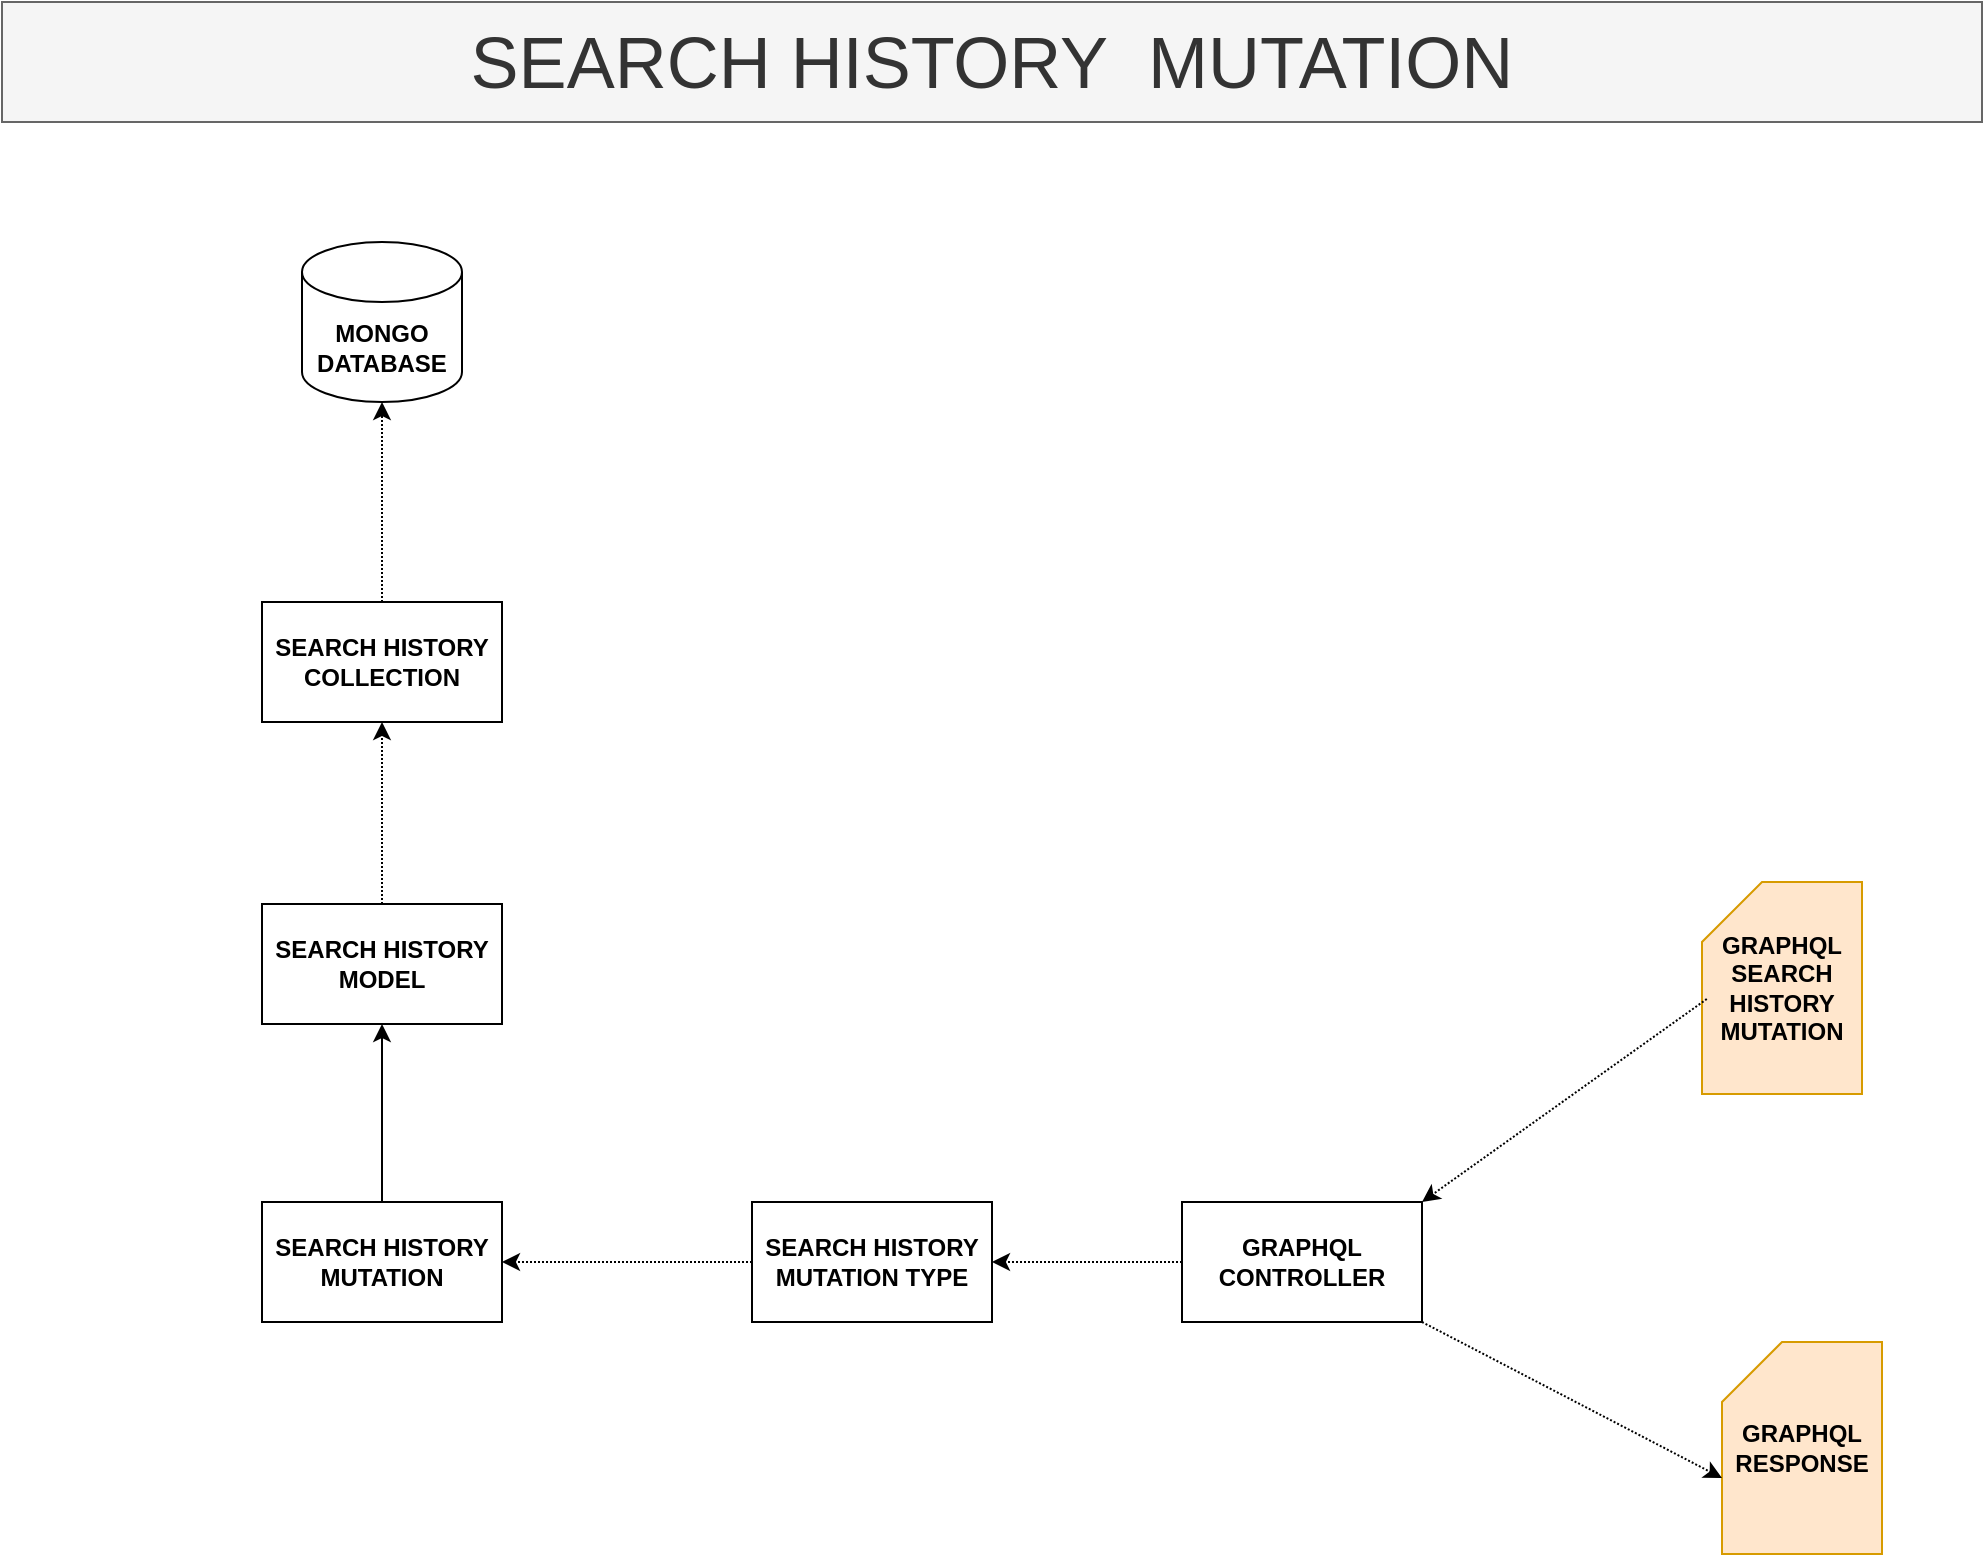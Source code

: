 <mxfile version="24.6.4" type="github" pages="2">
  <diagram name="Search History" id="gZSc_4lnGocoXB3jRDfR">
    <mxGraphModel dx="1735" dy="2233" grid="1" gridSize="10" guides="1" tooltips="1" connect="1" arrows="1" fold="1" page="1" pageScale="1" pageWidth="850" pageHeight="1100" math="0" shadow="0">
      <root>
        <mxCell id="0" />
        <mxCell id="1" parent="0" />
        <mxCell id="-soBlCWEHqxdgr9fPT3i-1" value="&lt;b&gt;GRAPHQL&lt;/b&gt;&lt;div&gt;&lt;b&gt;SEARCH HISTORY&lt;/b&gt;&lt;/div&gt;&lt;div&gt;&lt;b&gt;MUTATION&lt;/b&gt;&lt;/div&gt;" style="shape=card;whiteSpace=wrap;html=1;fillColor=#ffe6cc;strokeColor=#d79b00;" vertex="1" parent="1">
          <mxGeometry x="1190" y="-610" width="80" height="106" as="geometry" />
        </mxCell>
        <mxCell id="-soBlCWEHqxdgr9fPT3i-2" value="&lt;b&gt;MONGO&lt;/b&gt;&lt;div&gt;&lt;b&gt;DATABASE&lt;/b&gt;&lt;/div&gt;" style="shape=cylinder3;whiteSpace=wrap;html=1;boundedLbl=1;backgroundOutline=1;size=15;" vertex="1" parent="1">
          <mxGeometry x="490" y="-930" width="80" height="80" as="geometry" />
        </mxCell>
        <mxCell id="-soBlCWEHqxdgr9fPT3i-3" value="&lt;div&gt;&lt;b&gt;SEARCH HISTORY&lt;/b&gt;&lt;/div&gt;&lt;b&gt;MUTATION TYPE&lt;/b&gt;" style="rounded=0;whiteSpace=wrap;html=1;" vertex="1" parent="1">
          <mxGeometry x="715" y="-450" width="120" height="60" as="geometry" />
        </mxCell>
        <mxCell id="-soBlCWEHqxdgr9fPT3i-4" style="edgeStyle=orthogonalEdgeStyle;rounded=0;orthogonalLoop=1;jettySize=auto;html=1;entryX=0.5;entryY=1;entryDx=0;entryDy=0;" edge="1" parent="1" source="-soBlCWEHqxdgr9fPT3i-5" target="-soBlCWEHqxdgr9fPT3i-15">
          <mxGeometry relative="1" as="geometry" />
        </mxCell>
        <mxCell id="-soBlCWEHqxdgr9fPT3i-5" value="&lt;div&gt;&lt;b style=&quot;background-color: initial;&quot;&gt;SEARCH HISTORY&lt;/b&gt;&lt;br&gt;&lt;/div&gt;&lt;b&gt;MUTATION&lt;/b&gt;" style="rounded=0;whiteSpace=wrap;html=1;" vertex="1" parent="1">
          <mxGeometry x="470" y="-450" width="120" height="60" as="geometry" />
        </mxCell>
        <mxCell id="-soBlCWEHqxdgr9fPT3i-6" value="" style="endArrow=classic;html=1;rounded=0;exitX=0;exitY=0;exitDx=0;exitDy=55;exitPerimeter=0;dashed=1;dashPattern=1 1;" edge="1" parent="1" source="-soBlCWEHqxdgr9fPT3i-8">
          <mxGeometry width="50" height="50" relative="1" as="geometry">
            <mxPoint x="760" y="-380" as="sourcePoint" />
            <mxPoint x="990" y="-420" as="targetPoint" />
          </mxGeometry>
        </mxCell>
        <mxCell id="-soBlCWEHqxdgr9fPT3i-7" value="" style="endArrow=classic;html=1;rounded=0;exitX=0.03;exitY=0.552;exitDx=0;exitDy=0;exitPerimeter=0;dashed=1;dashPattern=1 1;entryX=1;entryY=0;entryDx=0;entryDy=0;" edge="1" parent="1" source="-soBlCWEHqxdgr9fPT3i-1" target="-soBlCWEHqxdgr9fPT3i-8">
          <mxGeometry width="50" height="50" relative="1" as="geometry">
            <mxPoint x="1170" y="-419" as="sourcePoint" />
            <mxPoint x="990" y="-420" as="targetPoint" />
          </mxGeometry>
        </mxCell>
        <mxCell id="-soBlCWEHqxdgr9fPT3i-8" value="&lt;div&gt;&lt;b&gt;GRAPHQL&lt;/b&gt;&lt;/div&gt;&lt;b&gt;CONTROLLER&lt;/b&gt;" style="rounded=0;whiteSpace=wrap;html=1;" vertex="1" parent="1">
          <mxGeometry x="930" y="-450" width="120" height="60" as="geometry" />
        </mxCell>
        <mxCell id="-soBlCWEHqxdgr9fPT3i-9" value="" style="endArrow=classic;html=1;rounded=0;exitX=0;exitY=0.5;exitDx=0;exitDy=0;dashed=1;dashPattern=1 1;entryX=1;entryY=0.5;entryDx=0;entryDy=0;" edge="1" parent="1" source="-soBlCWEHqxdgr9fPT3i-8" target="-soBlCWEHqxdgr9fPT3i-3">
          <mxGeometry width="50" height="50" relative="1" as="geometry">
            <mxPoint x="1180" y="-409" as="sourcePoint" />
            <mxPoint x="1060" y="-410" as="targetPoint" />
          </mxGeometry>
        </mxCell>
        <mxCell id="-soBlCWEHqxdgr9fPT3i-10" value="" style="endArrow=classic;html=1;rounded=0;exitX=0;exitY=0.5;exitDx=0;exitDy=0;dashed=1;dashPattern=1 1;entryX=1;entryY=0.5;entryDx=0;entryDy=0;" edge="1" parent="1" source="-soBlCWEHqxdgr9fPT3i-3" target="-soBlCWEHqxdgr9fPT3i-5">
          <mxGeometry width="50" height="50" relative="1" as="geometry">
            <mxPoint x="780" y="-410" as="sourcePoint" />
            <mxPoint x="725" y="-410" as="targetPoint" />
          </mxGeometry>
        </mxCell>
        <mxCell id="-soBlCWEHqxdgr9fPT3i-11" value="&lt;font style=&quot;font-size: 36px;&quot;&gt;SEARCH HISTORY&amp;nbsp; MUTATION&lt;/font&gt;" style="rounded=0;whiteSpace=wrap;html=1;fillColor=#f5f5f5;fontColor=#333333;strokeColor=#666666;" vertex="1" parent="1">
          <mxGeometry x="340" y="-1050" width="990" height="60" as="geometry" />
        </mxCell>
        <mxCell id="-soBlCWEHqxdgr9fPT3i-12" value="" style="endArrow=classic;html=1;rounded=0;dashed=1;dashPattern=1 1;exitX=0.5;exitY=0;exitDx=0;exitDy=0;entryX=0.5;entryY=1;entryDx=0;entryDy=0;" edge="1" parent="1" source="-soBlCWEHqxdgr9fPT3i-15" target="-soBlCWEHqxdgr9fPT3i-16">
          <mxGeometry width="50" height="50" relative="1" as="geometry">
            <mxPoint x="530" y="-570" as="sourcePoint" />
            <mxPoint x="530" y="-670" as="targetPoint" />
          </mxGeometry>
        </mxCell>
        <mxCell id="-soBlCWEHqxdgr9fPT3i-13" value="&lt;b&gt;GRAPHQL&lt;/b&gt;&lt;div&gt;&lt;b&gt;RESPONSE&lt;/b&gt;&lt;/div&gt;" style="shape=card;whiteSpace=wrap;html=1;fillColor=#ffe6cc;strokeColor=#d79b00;" vertex="1" parent="1">
          <mxGeometry x="1200" y="-380" width="80" height="106" as="geometry" />
        </mxCell>
        <mxCell id="-soBlCWEHqxdgr9fPT3i-14" value="" style="endArrow=classic;html=1;rounded=0;dashed=1;dashPattern=1 1;entryX=0;entryY=0;entryDx=0;entryDy=68;entryPerimeter=0;exitX=1;exitY=1;exitDx=0;exitDy=0;" edge="1" parent="1" source="-soBlCWEHqxdgr9fPT3i-8" target="-soBlCWEHqxdgr9fPT3i-13">
          <mxGeometry width="50" height="50" relative="1" as="geometry">
            <mxPoint x="1010" y="-330" as="sourcePoint" />
            <mxPoint x="1046" y="-440" as="targetPoint" />
          </mxGeometry>
        </mxCell>
        <mxCell id="-soBlCWEHqxdgr9fPT3i-15" value="&lt;div&gt;&lt;b&gt;SEARCH HISTORY&lt;/b&gt;&lt;/div&gt;&lt;div&gt;&lt;b&gt;MODEL&lt;/b&gt;&lt;/div&gt;" style="rounded=0;whiteSpace=wrap;html=1;" vertex="1" parent="1">
          <mxGeometry x="470" y="-599" width="120" height="60" as="geometry" />
        </mxCell>
        <mxCell id="-soBlCWEHqxdgr9fPT3i-16" value="&lt;div&gt;&lt;b&gt;SEARCH HISTORY&lt;/b&gt;&lt;/div&gt;&lt;div&gt;&lt;b&gt;COLLECTION&lt;/b&gt;&lt;/div&gt;" style="rounded=0;whiteSpace=wrap;html=1;" vertex="1" parent="1">
          <mxGeometry x="470" y="-750" width="120" height="60" as="geometry" />
        </mxCell>
        <mxCell id="-soBlCWEHqxdgr9fPT3i-17" style="edgeStyle=orthogonalEdgeStyle;rounded=0;orthogonalLoop=1;jettySize=auto;html=1;entryX=0.5;entryY=1;entryDx=0;entryDy=0;entryPerimeter=0;dashed=1;dashPattern=1 1;" edge="1" parent="1" source="-soBlCWEHqxdgr9fPT3i-16" target="-soBlCWEHqxdgr9fPT3i-2">
          <mxGeometry relative="1" as="geometry" />
        </mxCell>
      </root>
    </mxGraphModel>
  </diagram>
  <diagram id="0aXd8r9lWq4lGOq_AjFZ" name="Property Search">
    <mxGraphModel dx="2646" dy="1718" grid="1" gridSize="10" guides="1" tooltips="1" connect="1" arrows="1" fold="1" page="1" pageScale="1" pageWidth="850" pageHeight="1100" math="0" shadow="0">
      <root>
        <mxCell id="0" />
        <mxCell id="1" parent="0" />
        <mxCell id="1sHW3_Qjd_t1mg6l4qtw-3" value="PROPERTY&lt;div&gt;DATA&lt;/div&gt;" style="shape=trapezoid;perimeter=trapezoidPerimeter;whiteSpace=wrap;html=1;fixedSize=1;fillColor=#d5e8d4;strokeColor=#82b366;" vertex="1" parent="1">
          <mxGeometry x="-1330" y="-520.75" width="120" height="60" as="geometry" />
        </mxCell>
        <mxCell id="1sHW3_Qjd_t1mg6l4qtw-4" value="CHIMINIE&lt;div&gt;DATA&lt;/div&gt;" style="shape=trapezoid;perimeter=trapezoidPerimeter;whiteSpace=wrap;html=1;fixedSize=1;fillColor=#e1d5e7;strokeColor=#9673a6;" vertex="1" parent="1">
          <mxGeometry x="70" y="-30" width="120" height="60" as="geometry" />
        </mxCell>
        <mxCell id="DZtFF29IFN9_WhzmsfUE-1" value="&lt;b&gt;HTTPARTY&lt;/b&gt;" style="rounded=0;whiteSpace=wrap;html=1;fillColor=#f8cecc;strokeColor=#b85450;" vertex="1" parent="1">
          <mxGeometry x="-1097" y="-520.5" width="120" height="60" as="geometry" />
        </mxCell>
        <mxCell id="DZtFF29IFN9_WhzmsfUE-7" value="&lt;b&gt;CHIMINIE DATA&lt;/b&gt;&lt;div&gt;&lt;b&gt;SERVICE&lt;/b&gt;&lt;/div&gt;" style="shape=hexagon;perimeter=hexagonPerimeter2;whiteSpace=wrap;html=1;fixedSize=1;fillColor=#f5f5f5;fontColor=#333333;strokeColor=#666666;" vertex="1" parent="1">
          <mxGeometry x="552.35" y="-40" width="120" height="80" as="geometry" />
        </mxCell>
        <mxCell id="DZtFF29IFN9_WhzmsfUE-8" value="&lt;b&gt;PROPERTY DATA&lt;/b&gt;&lt;div&gt;&lt;b&gt;SERVICE&lt;/b&gt;&lt;/div&gt;" style="shape=hexagon;perimeter=hexagonPerimeter2;whiteSpace=wrap;html=1;fixedSize=1;fillColor=#f5f5f5;fontColor=#333333;strokeColor=#666666;" vertex="1" parent="1">
          <mxGeometry x="-870" y="-530.5" width="120" height="80" as="geometry" />
        </mxCell>
        <mxCell id="DZtFF29IFN9_WhzmsfUE-12" value="" style="endArrow=classic;html=1;rounded=0;exitX=0;exitY=0.5;exitDx=0;exitDy=0;entryX=1;entryY=0.5;entryDx=0;entryDy=0;dashed=1;dashPattern=1 1;" edge="1" parent="1" source="DZtFF29IFN9_WhzmsfUE-8" target="DZtFF29IFN9_WhzmsfUE-1">
          <mxGeometry width="50" height="50" relative="1" as="geometry">
            <mxPoint x="-807" y="-564.5" as="sourcePoint" />
            <mxPoint x="-887" y="-484.5" as="targetPoint" />
          </mxGeometry>
        </mxCell>
        <mxCell id="DZtFF29IFN9_WhzmsfUE-29" style="edgeStyle=orthogonalEdgeStyle;rounded=0;orthogonalLoop=1;jettySize=auto;html=1;entryX=0.5;entryY=1;entryDx=0;entryDy=0;dashed=1;dashPattern=1 1;" edge="1" parent="1" source="DZtFF29IFN9_WhzmsfUE-15" target="DZtFF29IFN9_WhzmsfUE-17">
          <mxGeometry relative="1" as="geometry" />
        </mxCell>
        <mxCell id="DZtFF29IFN9_WhzmsfUE-17" value="Mock Data&lt;div&gt;JSON&lt;/div&gt;" style="ellipse;whiteSpace=wrap;html=1;align=center;newEdgeStyle={&quot;edgeStyle&quot;:&quot;entityRelationEdgeStyle&quot;,&quot;startArrow&quot;:&quot;none&quot;,&quot;endArrow&quot;:&quot;none&quot;,&quot;segment&quot;:10,&quot;curved&quot;:1,&quot;sourcePerimeterSpacing&quot;:0,&quot;targetPerimeterSpacing&quot;:0};treeFolding=1;treeMoving=1;fillColor=#fff2cc;strokeColor=#d6b656;" vertex="1" parent="1">
          <mxGeometry x="-673.37" y="-703.5" width="100" height="40" as="geometry" />
        </mxCell>
        <mxCell id="DZtFF29IFN9_WhzmsfUE-28" style="edgeStyle=orthogonalEdgeStyle;rounded=0;orthogonalLoop=1;jettySize=auto;html=1;entryX=0;entryY=0.5;entryDx=0;entryDy=0;dashed=1;dashPattern=1 1;" edge="1" parent="1" source="DZtFF29IFN9_WhzmsfUE-26" target="DZtFF29IFN9_WhzmsfUE-15">
          <mxGeometry relative="1" as="geometry" />
        </mxCell>
        <mxCell id="DZtFF29IFN9_WhzmsfUE-26" value="check&lt;div&gt;ENV&lt;/div&gt;" style="rhombus;whiteSpace=wrap;html=1;fillColor=#f5f5f5;strokeColor=#666666;fontColor=#333333;" vertex="1" parent="1">
          <mxGeometry x="-667.65" y="-334.5" width="88.55" height="80" as="geometry" />
        </mxCell>
        <mxCell id="DZtFF29IFN9_WhzmsfUE-37" value="MARKET&lt;div&gt;AVAIL.&lt;/div&gt;" style="shape=trapezoid;perimeter=trapezoidPerimeter;whiteSpace=wrap;html=1;fixedSize=1;fillColor=#d5e8d4;strokeColor=#82b366;" vertex="1" parent="1">
          <mxGeometry x="390" y="-30" width="120" height="60" as="geometry" />
        </mxCell>
        <mxCell id="DZtFF29IFN9_WhzmsfUE-38" value="DUPLICATE&lt;div&gt;CHECKER&lt;/div&gt;" style="shape=trapezoid;perimeter=trapezoidPerimeter;whiteSpace=wrap;html=1;fixedSize=1;fillColor=#d5e8d4;strokeColor=#82b366;" vertex="1" parent="1">
          <mxGeometry x="230" y="-30" width="120" height="60" as="geometry" />
        </mxCell>
        <mxCell id="DZtFF29IFN9_WhzmsfUE-39" value="" style="endArrow=classic;startArrow=classic;html=1;rounded=0;exitX=1;exitY=0.5;exitDx=0;exitDy=0;entryX=0;entryY=0.5;entryDx=0;entryDy=0;dashed=1;dashPattern=1 1;" edge="1" parent="1" source="1sHW3_Qjd_t1mg6l4qtw-3" target="DZtFF29IFN9_WhzmsfUE-1">
          <mxGeometry width="50" height="50" relative="1" as="geometry">
            <mxPoint x="-890" y="-443.5" as="sourcePoint" />
            <mxPoint x="-1100" y="-493.5" as="targetPoint" />
          </mxGeometry>
        </mxCell>
        <mxCell id="DZtFF29IFN9_WhzmsfUE-45" value="&lt;b&gt;GRAPHQL&lt;/b&gt;&lt;div&gt;&lt;b&gt;SEARCH PROPERTY&lt;/b&gt;&lt;/div&gt;&lt;div&gt;&lt;b&gt;MUTATION&lt;/b&gt;&lt;/div&gt;" style="shape=card;whiteSpace=wrap;html=1;fillColor=#ffe6cc;strokeColor=#d79b00;" vertex="1" parent="1">
          <mxGeometry x="80" y="-680" width="80" height="106" as="geometry" />
        </mxCell>
        <mxCell id="DZtFF29IFN9_WhzmsfUE-46" value="" style="endArrow=classic;html=1;rounded=0;exitX=0;exitY=0;exitDx=0;exitDy=55;exitPerimeter=0;dashed=1;dashPattern=1 1;" edge="1" parent="1" source="DZtFF29IFN9_WhzmsfUE-48">
          <mxGeometry width="50" height="50" relative="1" as="geometry">
            <mxPoint x="-350" y="-450" as="sourcePoint" />
            <mxPoint x="-120" y="-490" as="targetPoint" />
          </mxGeometry>
        </mxCell>
        <mxCell id="DZtFF29IFN9_WhzmsfUE-47" value="" style="endArrow=classic;html=1;rounded=0;exitX=0.03;exitY=0.552;exitDx=0;exitDy=0;exitPerimeter=0;dashed=1;dashPattern=1 1;entryX=1;entryY=0;entryDx=0;entryDy=0;" edge="1" parent="1" source="DZtFF29IFN9_WhzmsfUE-45" target="DZtFF29IFN9_WhzmsfUE-48">
          <mxGeometry width="50" height="50" relative="1" as="geometry">
            <mxPoint x="60" y="-489" as="sourcePoint" />
            <mxPoint x="-120" y="-490" as="targetPoint" />
          </mxGeometry>
        </mxCell>
        <mxCell id="DZtFF29IFN9_WhzmsfUE-56" style="edgeStyle=orthogonalEdgeStyle;rounded=0;orthogonalLoop=1;jettySize=auto;html=1;entryX=1;entryY=0.5;entryDx=0;entryDy=0;" edge="1" parent="1" source="DZtFF29IFN9_WhzmsfUE-48" target="DZtFF29IFN9_WhzmsfUE-51">
          <mxGeometry relative="1" as="geometry" />
        </mxCell>
        <mxCell id="DZtFF29IFN9_WhzmsfUE-48" value="&lt;div&gt;&lt;b&gt;GRAPHQL&lt;/b&gt;&lt;/div&gt;&lt;b&gt;CONTROLLER&lt;/b&gt;" style="rounded=0;whiteSpace=wrap;html=1;" vertex="1" parent="1">
          <mxGeometry x="-180" y="-520" width="120" height="60" as="geometry" />
        </mxCell>
        <mxCell id="DZtFF29IFN9_WhzmsfUE-49" value="&lt;b&gt;GRAPHQL&lt;/b&gt;&lt;div&gt;&lt;b&gt;RESPONSE&lt;/b&gt;&lt;/div&gt;" style="shape=card;whiteSpace=wrap;html=1;fillColor=#ffe6cc;strokeColor=#d79b00;" vertex="1" parent="1">
          <mxGeometry x="90" y="-450" width="80" height="106" as="geometry" />
        </mxCell>
        <mxCell id="DZtFF29IFN9_WhzmsfUE-50" value="" style="endArrow=classic;html=1;rounded=0;dashed=1;dashPattern=1 1;entryX=0;entryY=0;entryDx=0;entryDy=68;entryPerimeter=0;exitX=1;exitY=1;exitDx=0;exitDy=0;" edge="1" parent="1" source="DZtFF29IFN9_WhzmsfUE-48" target="DZtFF29IFN9_WhzmsfUE-49">
          <mxGeometry width="50" height="50" relative="1" as="geometry">
            <mxPoint x="-100" y="-400" as="sourcePoint" />
            <mxPoint x="-64" y="-510" as="targetPoint" />
          </mxGeometry>
        </mxCell>
        <mxCell id="DZtFF29IFN9_WhzmsfUE-57" style="edgeStyle=orthogonalEdgeStyle;rounded=0;orthogonalLoop=1;jettySize=auto;html=1;" edge="1" parent="1" source="DZtFF29IFN9_WhzmsfUE-51" target="DZtFF29IFN9_WhzmsfUE-52">
          <mxGeometry relative="1" as="geometry" />
        </mxCell>
        <mxCell id="DZtFF29IFN9_WhzmsfUE-51" value="&lt;div&gt;&lt;b&gt;SEARCH PROPERTY&lt;/b&gt;&lt;/div&gt;&lt;div&gt;&lt;b&gt;MUTATION TYPE&lt;/b&gt;&lt;/div&gt;" style="rounded=0;whiteSpace=wrap;html=1;" vertex="1" parent="1">
          <mxGeometry x="-340" y="-520" width="120" height="60" as="geometry" />
        </mxCell>
        <mxCell id="DZtFF29IFN9_WhzmsfUE-62" style="edgeStyle=orthogonalEdgeStyle;rounded=0;orthogonalLoop=1;jettySize=auto;html=1;entryX=1;entryY=0.5;entryDx=0;entryDy=0;" edge="1" parent="1" source="DZtFF29IFN9_WhzmsfUE-52" target="DZtFF29IFN9_WhzmsfUE-8">
          <mxGeometry relative="1" as="geometry" />
        </mxCell>
        <mxCell id="Feif2QUeM9uJnp1XhjFL-1" style="edgeStyle=orthogonalEdgeStyle;rounded=0;orthogonalLoop=1;jettySize=auto;html=1;entryX=0.5;entryY=1;entryDx=0;entryDy=0;" edge="1" parent="1" source="DZtFF29IFN9_WhzmsfUE-52" target="DZtFF29IFN9_WhzmsfUE-53">
          <mxGeometry relative="1" as="geometry" />
        </mxCell>
        <mxCell id="DZtFF29IFN9_WhzmsfUE-52" value="&lt;div&gt;&lt;b&gt;SEARCH&lt;/b&gt;&lt;/div&gt;&lt;div&gt;&lt;b&gt;PROPERTY&lt;/b&gt;&lt;/div&gt;&lt;div&gt;&lt;b&gt;MUTATION&lt;/b&gt;&lt;/div&gt;" style="rounded=0;whiteSpace=wrap;html=1;" vertex="1" parent="1">
          <mxGeometry x="-510" y="-520" width="120" height="60" as="geometry" />
        </mxCell>
        <mxCell id="Feif2QUeM9uJnp1XhjFL-2" style="edgeStyle=orthogonalEdgeStyle;rounded=0;orthogonalLoop=1;jettySize=auto;html=1;entryX=0.5;entryY=1;entryDx=0;entryDy=0;" edge="1" parent="1" source="DZtFF29IFN9_WhzmsfUE-53" target="DZtFF29IFN9_WhzmsfUE-54">
          <mxGeometry relative="1" as="geometry" />
        </mxCell>
        <mxCell id="DZtFF29IFN9_WhzmsfUE-53" value="&lt;div&gt;&lt;b&gt;PROPERTY&lt;/b&gt;&lt;/div&gt;&lt;div&gt;&lt;b&gt;MODEL&lt;/b&gt;&lt;/div&gt;" style="rounded=0;whiteSpace=wrap;html=1;" vertex="1" parent="1">
          <mxGeometry x="-510" y="-636" width="120" height="60" as="geometry" />
        </mxCell>
        <mxCell id="DZtFF29IFN9_WhzmsfUE-54" value="&lt;div&gt;&lt;b&gt;PROPERTY&lt;/b&gt;&lt;/div&gt;&lt;div&gt;&lt;b&gt;COLLECTION&lt;/b&gt;&lt;/div&gt;" style="rounded=0;whiteSpace=wrap;html=1;" vertex="1" parent="1">
          <mxGeometry x="-510" y="-800" width="120" height="60" as="geometry" />
        </mxCell>
        <mxCell id="DZtFF29IFN9_WhzmsfUE-55" value="&lt;b&gt;MONGO&lt;/b&gt;&lt;div&gt;&lt;b&gt;DATABASE&lt;/b&gt;&lt;/div&gt;" style="shape=cylinder3;whiteSpace=wrap;html=1;boundedLbl=1;backgroundOutline=1;size=15;" vertex="1" parent="1">
          <mxGeometry x="-490" y="-940" width="80" height="80" as="geometry" />
        </mxCell>
        <mxCell id="DZtFF29IFN9_WhzmsfUE-15" value="Mock Data&lt;div&gt;Middleware&lt;/div&gt;" style="rounded=0;whiteSpace=wrap;html=1;rotation=-90;fillColor=#fff2cc;strokeColor=#d6b656;" vertex="1" parent="1">
          <mxGeometry x="-710.25" y="-515.25" width="173.75" height="45" as="geometry" />
        </mxCell>
        <mxCell id="DZtFF29IFN9_WhzmsfUE-63" value="&lt;font style=&quot;font-size: 36px;&quot;&gt;PROPERTY SEARCH MUTATION&lt;/font&gt;" style="rounded=0;whiteSpace=wrap;html=1;fillColor=#f5f5f5;fontColor=#333333;strokeColor=#666666;" vertex="1" parent="1">
          <mxGeometry x="-910" y="-1050" width="990" height="60" as="geometry" />
        </mxCell>
        <mxCell id="Feif2QUeM9uJnp1XhjFL-3" style="edgeStyle=orthogonalEdgeStyle;rounded=0;orthogonalLoop=1;jettySize=auto;html=1;entryX=0.5;entryY=1;entryDx=0;entryDy=0;entryPerimeter=0;" edge="1" parent="1" source="DZtFF29IFN9_WhzmsfUE-54" target="DZtFF29IFN9_WhzmsfUE-55">
          <mxGeometry relative="1" as="geometry" />
        </mxCell>
        <mxCell id="Feif2QUeM9uJnp1XhjFL-4" value="&lt;div&gt;Guard Against&lt;/div&gt;&lt;div&gt;Duplicate&lt;/div&gt;" style="rounded=0;whiteSpace=wrap;html=1;fillColor=#fff2cc;strokeColor=#d6b656;" vertex="1" parent="1">
          <mxGeometry x="-510" y="-700" width="120" height="30" as="geometry" />
        </mxCell>
      </root>
    </mxGraphModel>
  </diagram>
</mxfile>
